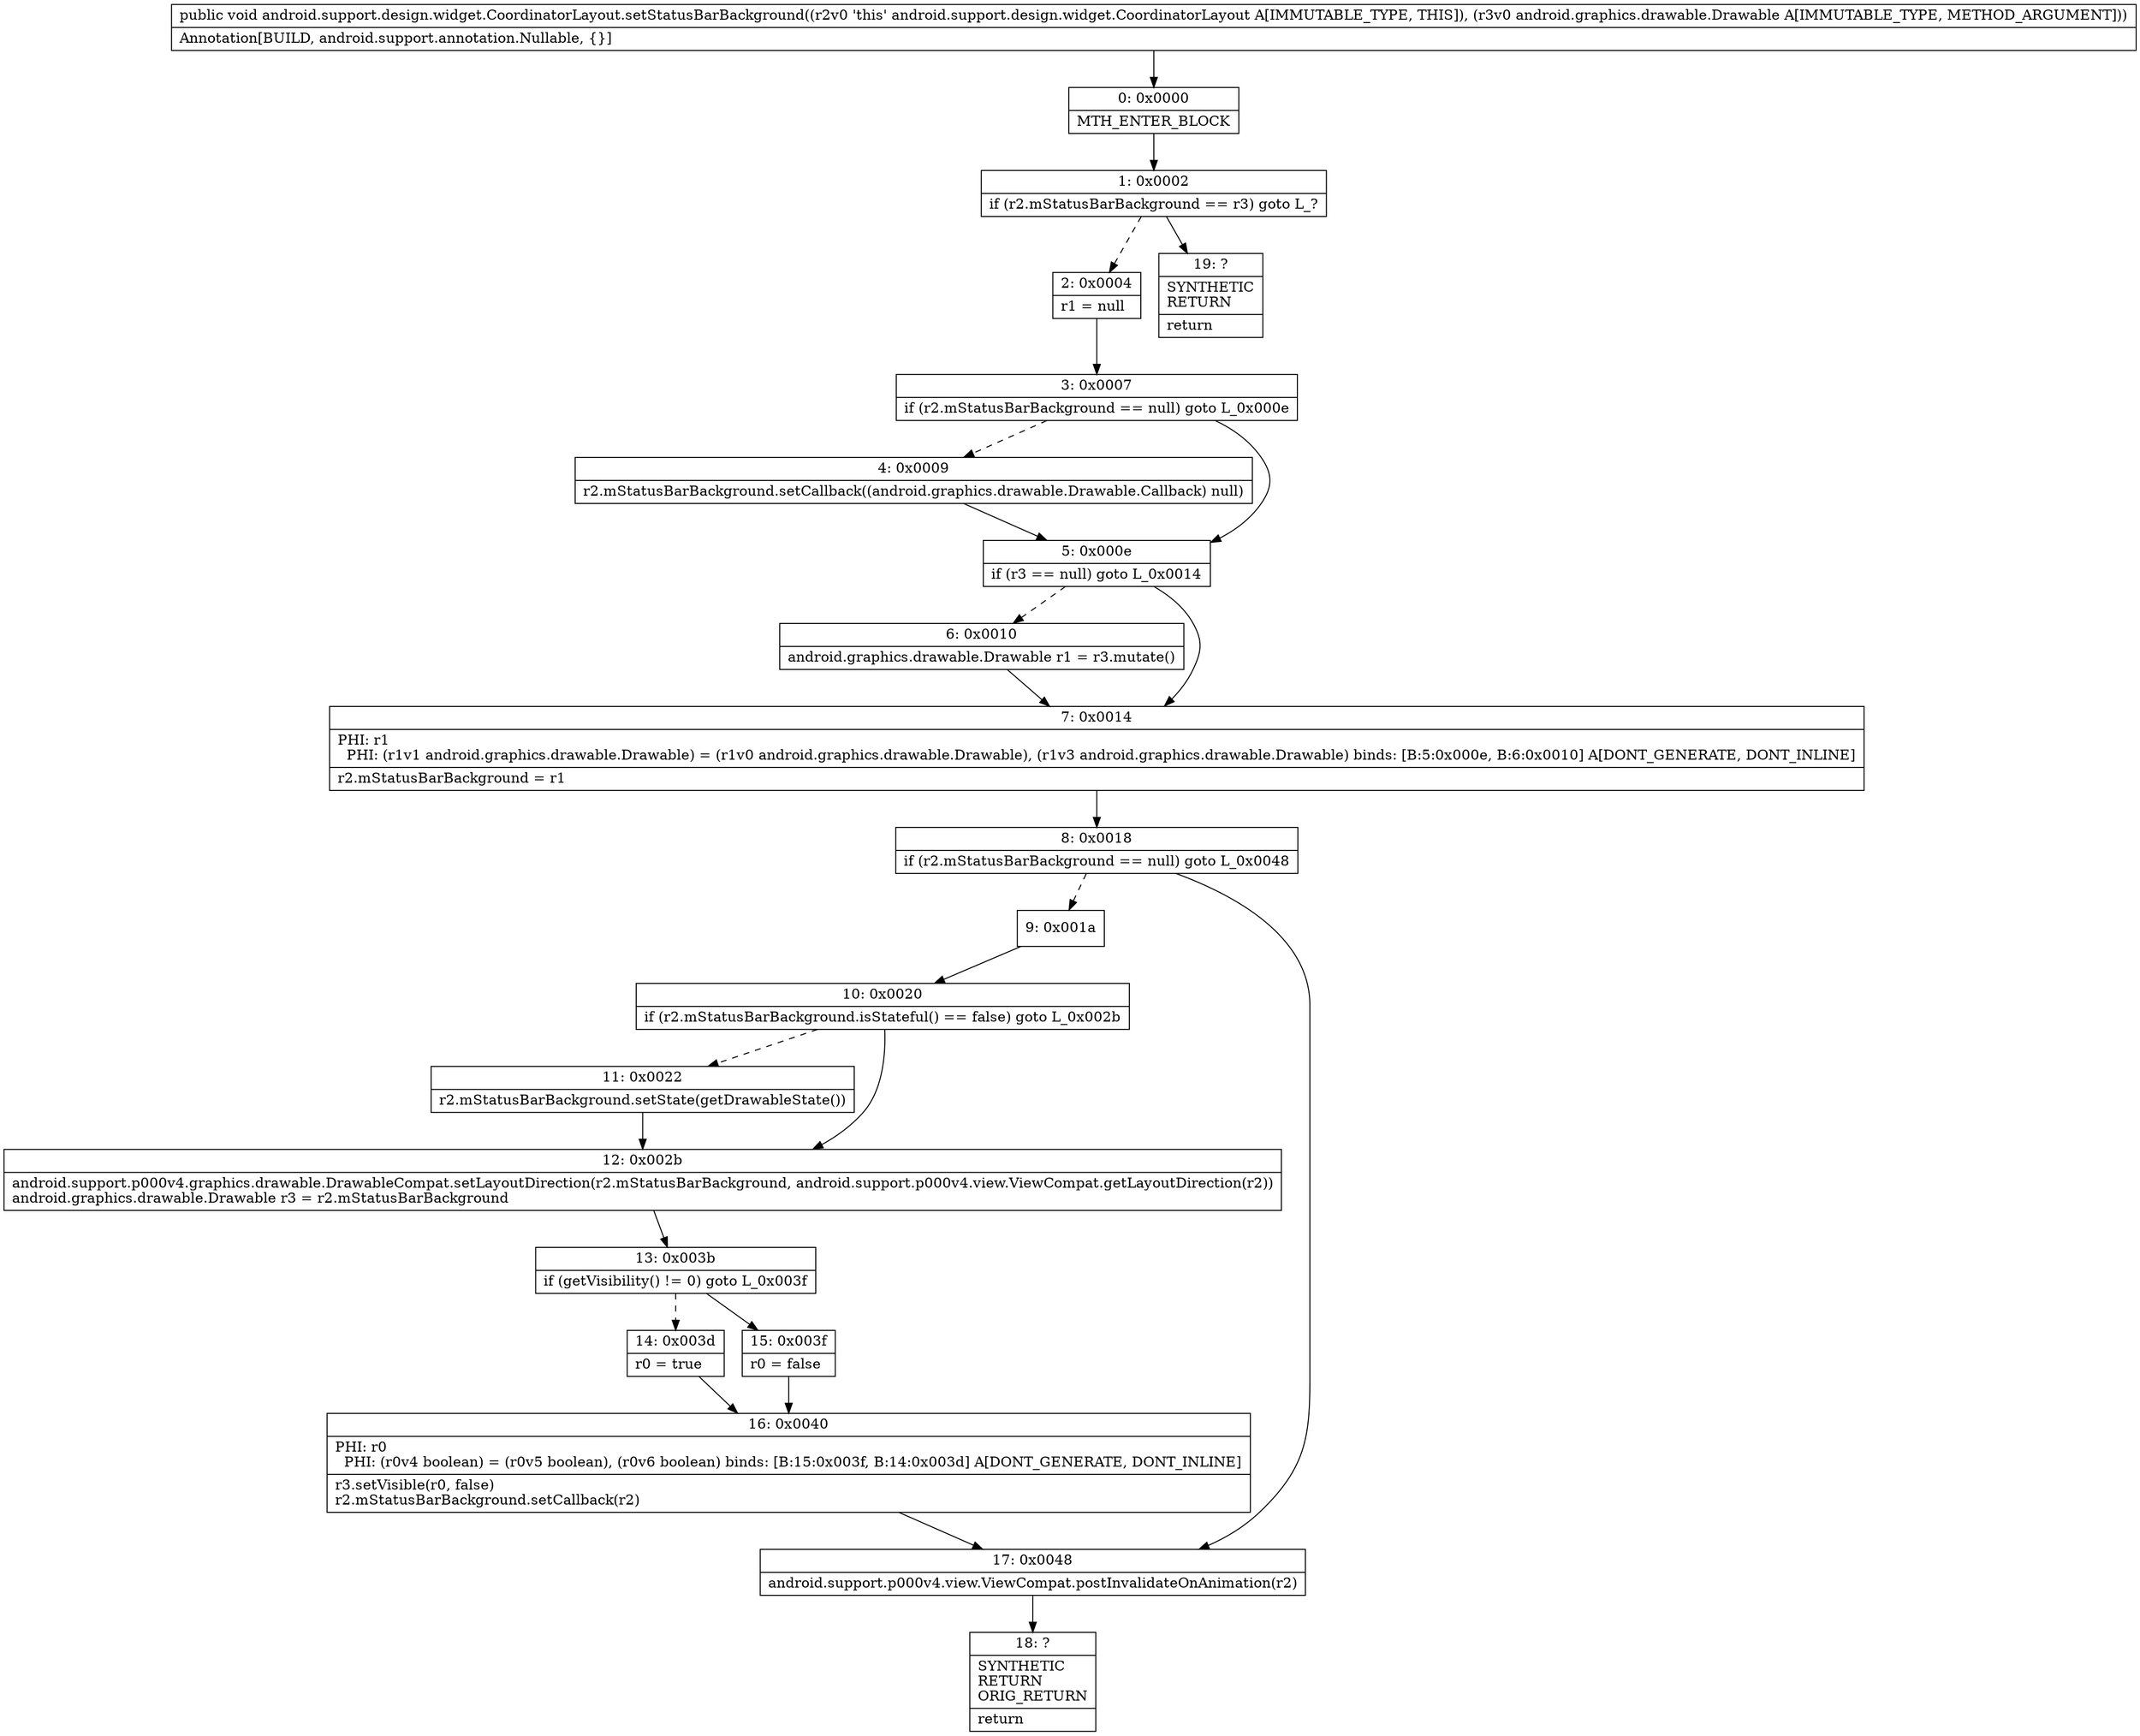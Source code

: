 digraph "CFG forandroid.support.design.widget.CoordinatorLayout.setStatusBarBackground(Landroid\/graphics\/drawable\/Drawable;)V" {
Node_0 [shape=record,label="{0\:\ 0x0000|MTH_ENTER_BLOCK\l}"];
Node_1 [shape=record,label="{1\:\ 0x0002|if (r2.mStatusBarBackground == r3) goto L_?\l}"];
Node_2 [shape=record,label="{2\:\ 0x0004|r1 = null\l}"];
Node_3 [shape=record,label="{3\:\ 0x0007|if (r2.mStatusBarBackground == null) goto L_0x000e\l}"];
Node_4 [shape=record,label="{4\:\ 0x0009|r2.mStatusBarBackground.setCallback((android.graphics.drawable.Drawable.Callback) null)\l}"];
Node_5 [shape=record,label="{5\:\ 0x000e|if (r3 == null) goto L_0x0014\l}"];
Node_6 [shape=record,label="{6\:\ 0x0010|android.graphics.drawable.Drawable r1 = r3.mutate()\l}"];
Node_7 [shape=record,label="{7\:\ 0x0014|PHI: r1 \l  PHI: (r1v1 android.graphics.drawable.Drawable) = (r1v0 android.graphics.drawable.Drawable), (r1v3 android.graphics.drawable.Drawable) binds: [B:5:0x000e, B:6:0x0010] A[DONT_GENERATE, DONT_INLINE]\l|r2.mStatusBarBackground = r1\l}"];
Node_8 [shape=record,label="{8\:\ 0x0018|if (r2.mStatusBarBackground == null) goto L_0x0048\l}"];
Node_9 [shape=record,label="{9\:\ 0x001a}"];
Node_10 [shape=record,label="{10\:\ 0x0020|if (r2.mStatusBarBackground.isStateful() == false) goto L_0x002b\l}"];
Node_11 [shape=record,label="{11\:\ 0x0022|r2.mStatusBarBackground.setState(getDrawableState())\l}"];
Node_12 [shape=record,label="{12\:\ 0x002b|android.support.p000v4.graphics.drawable.DrawableCompat.setLayoutDirection(r2.mStatusBarBackground, android.support.p000v4.view.ViewCompat.getLayoutDirection(r2))\landroid.graphics.drawable.Drawable r3 = r2.mStatusBarBackground\l}"];
Node_13 [shape=record,label="{13\:\ 0x003b|if (getVisibility() != 0) goto L_0x003f\l}"];
Node_14 [shape=record,label="{14\:\ 0x003d|r0 = true\l}"];
Node_15 [shape=record,label="{15\:\ 0x003f|r0 = false\l}"];
Node_16 [shape=record,label="{16\:\ 0x0040|PHI: r0 \l  PHI: (r0v4 boolean) = (r0v5 boolean), (r0v6 boolean) binds: [B:15:0x003f, B:14:0x003d] A[DONT_GENERATE, DONT_INLINE]\l|r3.setVisible(r0, false)\lr2.mStatusBarBackground.setCallback(r2)\l}"];
Node_17 [shape=record,label="{17\:\ 0x0048|android.support.p000v4.view.ViewCompat.postInvalidateOnAnimation(r2)\l}"];
Node_18 [shape=record,label="{18\:\ ?|SYNTHETIC\lRETURN\lORIG_RETURN\l|return\l}"];
Node_19 [shape=record,label="{19\:\ ?|SYNTHETIC\lRETURN\l|return\l}"];
MethodNode[shape=record,label="{public void android.support.design.widget.CoordinatorLayout.setStatusBarBackground((r2v0 'this' android.support.design.widget.CoordinatorLayout A[IMMUTABLE_TYPE, THIS]), (r3v0 android.graphics.drawable.Drawable A[IMMUTABLE_TYPE, METHOD_ARGUMENT]))  | Annotation[BUILD, android.support.annotation.Nullable, \{\}]\l}"];
MethodNode -> Node_0;
Node_0 -> Node_1;
Node_1 -> Node_2[style=dashed];
Node_1 -> Node_19;
Node_2 -> Node_3;
Node_3 -> Node_4[style=dashed];
Node_3 -> Node_5;
Node_4 -> Node_5;
Node_5 -> Node_6[style=dashed];
Node_5 -> Node_7;
Node_6 -> Node_7;
Node_7 -> Node_8;
Node_8 -> Node_9[style=dashed];
Node_8 -> Node_17;
Node_9 -> Node_10;
Node_10 -> Node_11[style=dashed];
Node_10 -> Node_12;
Node_11 -> Node_12;
Node_12 -> Node_13;
Node_13 -> Node_14[style=dashed];
Node_13 -> Node_15;
Node_14 -> Node_16;
Node_15 -> Node_16;
Node_16 -> Node_17;
Node_17 -> Node_18;
}

